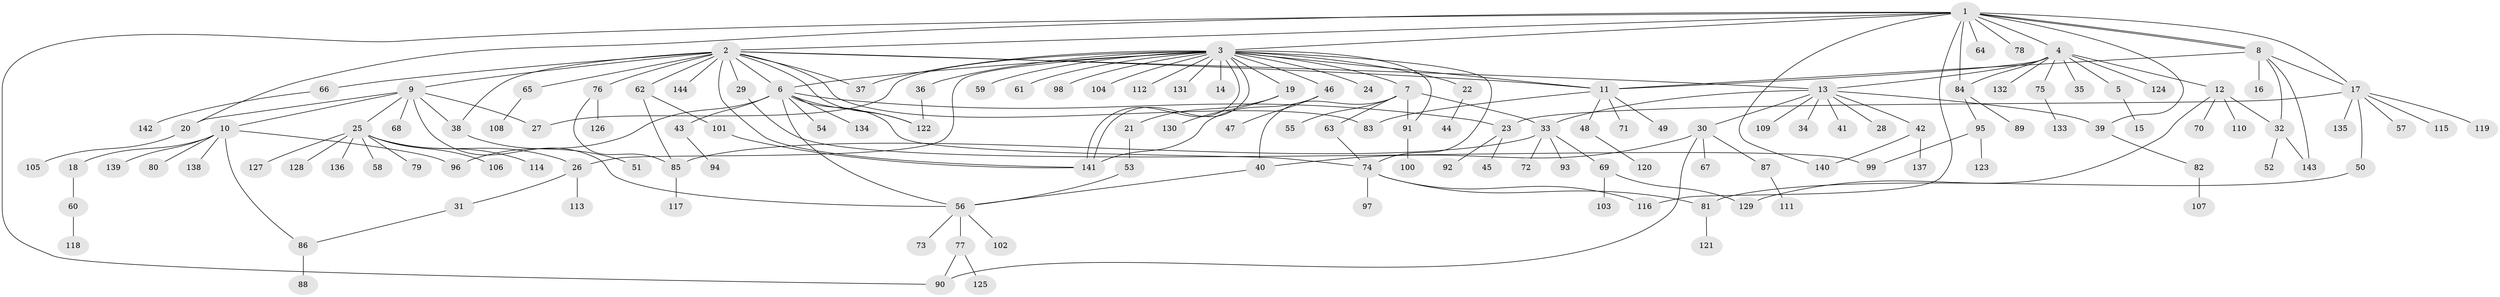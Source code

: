 // Generated by graph-tools (version 1.1) at 2025/35/03/09/25 02:35:48]
// undirected, 144 vertices, 186 edges
graph export_dot {
graph [start="1"]
  node [color=gray90,style=filled];
  1;
  2;
  3;
  4;
  5;
  6;
  7;
  8;
  9;
  10;
  11;
  12;
  13;
  14;
  15;
  16;
  17;
  18;
  19;
  20;
  21;
  22;
  23;
  24;
  25;
  26;
  27;
  28;
  29;
  30;
  31;
  32;
  33;
  34;
  35;
  36;
  37;
  38;
  39;
  40;
  41;
  42;
  43;
  44;
  45;
  46;
  47;
  48;
  49;
  50;
  51;
  52;
  53;
  54;
  55;
  56;
  57;
  58;
  59;
  60;
  61;
  62;
  63;
  64;
  65;
  66;
  67;
  68;
  69;
  70;
  71;
  72;
  73;
  74;
  75;
  76;
  77;
  78;
  79;
  80;
  81;
  82;
  83;
  84;
  85;
  86;
  87;
  88;
  89;
  90;
  91;
  92;
  93;
  94;
  95;
  96;
  97;
  98;
  99;
  100;
  101;
  102;
  103;
  104;
  105;
  106;
  107;
  108;
  109;
  110;
  111;
  112;
  113;
  114;
  115;
  116;
  117;
  118;
  119;
  120;
  121;
  122;
  123;
  124;
  125;
  126;
  127;
  128;
  129;
  130;
  131;
  132;
  133;
  134;
  135;
  136;
  137;
  138;
  139;
  140;
  141;
  142;
  143;
  144;
  1 -- 2;
  1 -- 3;
  1 -- 4;
  1 -- 8;
  1 -- 8;
  1 -- 17;
  1 -- 20;
  1 -- 39;
  1 -- 64;
  1 -- 78;
  1 -- 84;
  1 -- 90;
  1 -- 116;
  1 -- 140;
  2 -- 6;
  2 -- 9;
  2 -- 11;
  2 -- 13;
  2 -- 29;
  2 -- 37;
  2 -- 38;
  2 -- 62;
  2 -- 65;
  2 -- 66;
  2 -- 76;
  2 -- 83;
  2 -- 122;
  2 -- 141;
  2 -- 144;
  3 -- 6;
  3 -- 7;
  3 -- 11;
  3 -- 14;
  3 -- 19;
  3 -- 22;
  3 -- 24;
  3 -- 26;
  3 -- 27;
  3 -- 36;
  3 -- 37;
  3 -- 46;
  3 -- 59;
  3 -- 61;
  3 -- 74;
  3 -- 91;
  3 -- 98;
  3 -- 104;
  3 -- 112;
  3 -- 131;
  3 -- 141;
  3 -- 141;
  4 -- 5;
  4 -- 11;
  4 -- 12;
  4 -- 13;
  4 -- 35;
  4 -- 75;
  4 -- 84;
  4 -- 124;
  4 -- 132;
  5 -- 15;
  6 -- 23;
  6 -- 43;
  6 -- 54;
  6 -- 56;
  6 -- 74;
  6 -- 96;
  6 -- 122;
  6 -- 134;
  7 -- 33;
  7 -- 40;
  7 -- 55;
  7 -- 63;
  7 -- 91;
  8 -- 11;
  8 -- 16;
  8 -- 17;
  8 -- 32;
  8 -- 143;
  9 -- 10;
  9 -- 20;
  9 -- 25;
  9 -- 27;
  9 -- 38;
  9 -- 56;
  9 -- 68;
  10 -- 18;
  10 -- 80;
  10 -- 86;
  10 -- 96;
  10 -- 138;
  10 -- 139;
  11 -- 48;
  11 -- 49;
  11 -- 71;
  11 -- 83;
  12 -- 32;
  12 -- 70;
  12 -- 110;
  12 -- 129;
  13 -- 28;
  13 -- 30;
  13 -- 33;
  13 -- 34;
  13 -- 39;
  13 -- 41;
  13 -- 42;
  13 -- 109;
  17 -- 23;
  17 -- 50;
  17 -- 57;
  17 -- 115;
  17 -- 119;
  17 -- 135;
  18 -- 60;
  19 -- 21;
  19 -- 130;
  20 -- 105;
  21 -- 53;
  22 -- 44;
  23 -- 45;
  23 -- 92;
  25 -- 26;
  25 -- 58;
  25 -- 79;
  25 -- 106;
  25 -- 114;
  25 -- 127;
  25 -- 128;
  25 -- 136;
  26 -- 31;
  26 -- 113;
  29 -- 99;
  30 -- 40;
  30 -- 67;
  30 -- 87;
  30 -- 90;
  31 -- 86;
  32 -- 52;
  32 -- 143;
  33 -- 69;
  33 -- 72;
  33 -- 85;
  33 -- 93;
  36 -- 122;
  38 -- 51;
  39 -- 82;
  40 -- 56;
  42 -- 137;
  42 -- 140;
  43 -- 94;
  46 -- 47;
  46 -- 141;
  48 -- 120;
  50 -- 81;
  53 -- 56;
  56 -- 73;
  56 -- 77;
  56 -- 102;
  60 -- 118;
  62 -- 85;
  62 -- 101;
  63 -- 74;
  65 -- 108;
  66 -- 142;
  69 -- 103;
  69 -- 129;
  74 -- 81;
  74 -- 97;
  74 -- 116;
  75 -- 133;
  76 -- 85;
  76 -- 126;
  77 -- 90;
  77 -- 125;
  81 -- 121;
  82 -- 107;
  84 -- 89;
  84 -- 95;
  85 -- 117;
  86 -- 88;
  87 -- 111;
  91 -- 100;
  95 -- 99;
  95 -- 123;
  101 -- 141;
}
